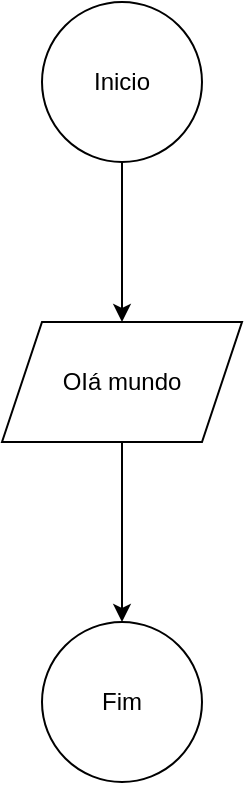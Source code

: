 <mxfile version="24.7.17">
  <diagram name="Página-1" id="aAwZnM4LGANNH6a_VobV">
    <mxGraphModel dx="1434" dy="780" grid="1" gridSize="10" guides="1" tooltips="1" connect="1" arrows="1" fold="1" page="1" pageScale="1" pageWidth="827" pageHeight="1169" math="0" shadow="0">
      <root>
        <mxCell id="0" />
        <mxCell id="1" parent="0" />
        <mxCell id="Dl1H8MKNN7qgEDO5km8R-4" value="" style="edgeStyle=orthogonalEdgeStyle;rounded=0;orthogonalLoop=1;jettySize=auto;html=1;" edge="1" parent="1" source="Dl1H8MKNN7qgEDO5km8R-1" target="Dl1H8MKNN7qgEDO5km8R-2">
          <mxGeometry relative="1" as="geometry" />
        </mxCell>
        <mxCell id="Dl1H8MKNN7qgEDO5km8R-1" value="Inicio" style="ellipse;whiteSpace=wrap;html=1;aspect=fixed;" vertex="1" parent="1">
          <mxGeometry x="360" y="100" width="80" height="80" as="geometry" />
        </mxCell>
        <mxCell id="Dl1H8MKNN7qgEDO5km8R-5" value="" style="edgeStyle=orthogonalEdgeStyle;rounded=0;orthogonalLoop=1;jettySize=auto;html=1;" edge="1" parent="1" source="Dl1H8MKNN7qgEDO5km8R-2" target="Dl1H8MKNN7qgEDO5km8R-3">
          <mxGeometry relative="1" as="geometry" />
        </mxCell>
        <mxCell id="Dl1H8MKNN7qgEDO5km8R-2" value="OIá mundo" style="shape=parallelogram;perimeter=parallelogramPerimeter;whiteSpace=wrap;html=1;fixedSize=1;" vertex="1" parent="1">
          <mxGeometry x="340" y="260" width="120" height="60" as="geometry" />
        </mxCell>
        <mxCell id="Dl1H8MKNN7qgEDO5km8R-3" value="Fim" style="ellipse;whiteSpace=wrap;html=1;aspect=fixed;" vertex="1" parent="1">
          <mxGeometry x="360" y="410" width="80" height="80" as="geometry" />
        </mxCell>
      </root>
    </mxGraphModel>
  </diagram>
</mxfile>
